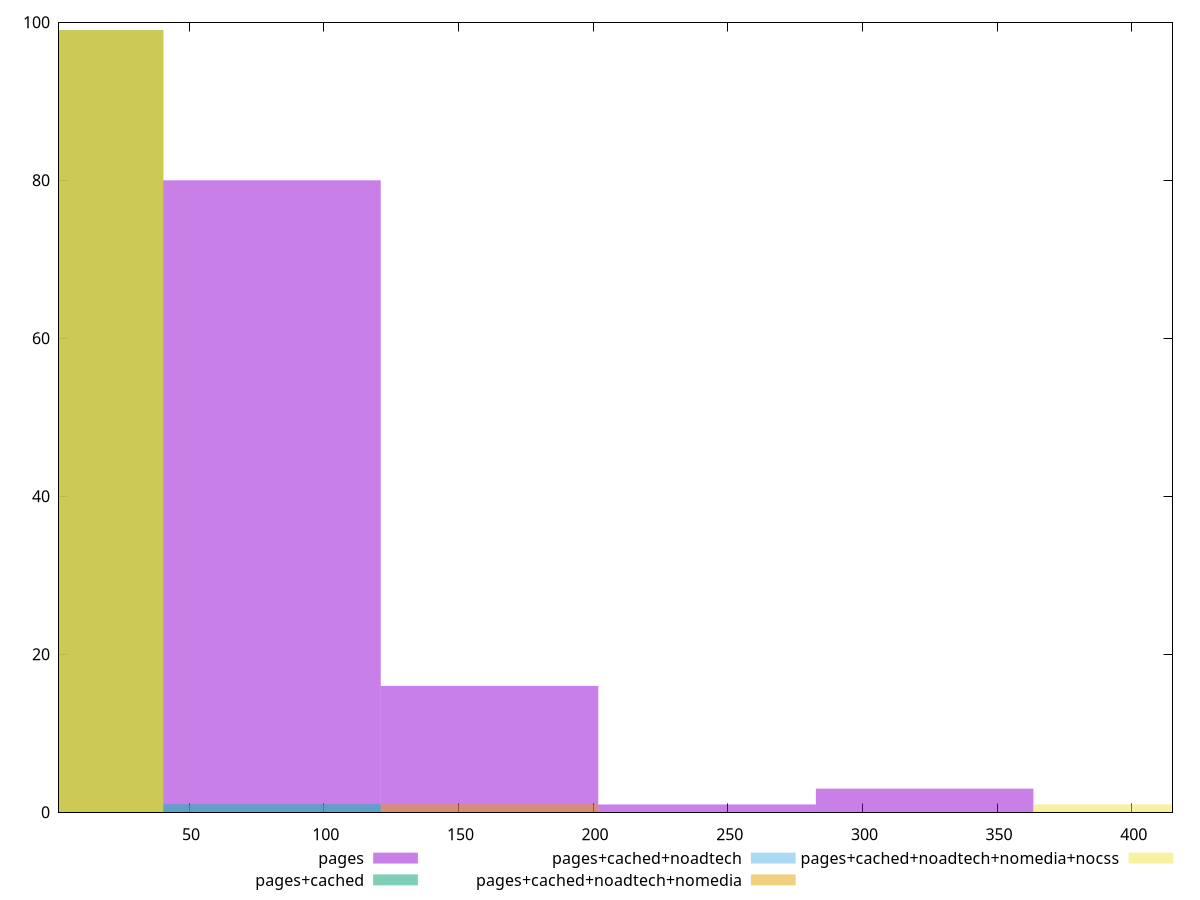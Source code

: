reset

$pages <<EOF
80.77676278627692 80
161.55352557255384 16
323.1070511451077 3
242.33028835883076 1
EOF

$pagesCached <<EOF
80.77676278627692 1
0 99
EOF

$pagesCachedNoadtech <<EOF
80.77676278627692 1
0 99
EOF

$pagesCachedNoadtechNomedia <<EOF
161.55352557255384 1
0 99
EOF

$pagesCachedNoadtechNomediaNocss <<EOF
403.88381393138457 1
0 99
EOF

set key outside below
set boxwidth 80.77676278627692
set xrange [1.706:415.13599999999997]
set yrange [0:100]
set trange [0:100]
set style fill transparent solid 0.5 noborder
set terminal svg size 640, 530 enhanced background rgb 'white'
set output "report_00018_2021-02-10T15-25-16.877Z/server-response-time/comparison/histogram/all_raw.svg"

plot $pages title "pages" with boxes, \
     $pagesCached title "pages+cached" with boxes, \
     $pagesCachedNoadtech title "pages+cached+noadtech" with boxes, \
     $pagesCachedNoadtechNomedia title "pages+cached+noadtech+nomedia" with boxes, \
     $pagesCachedNoadtechNomediaNocss title "pages+cached+noadtech+nomedia+nocss" with boxes

reset
